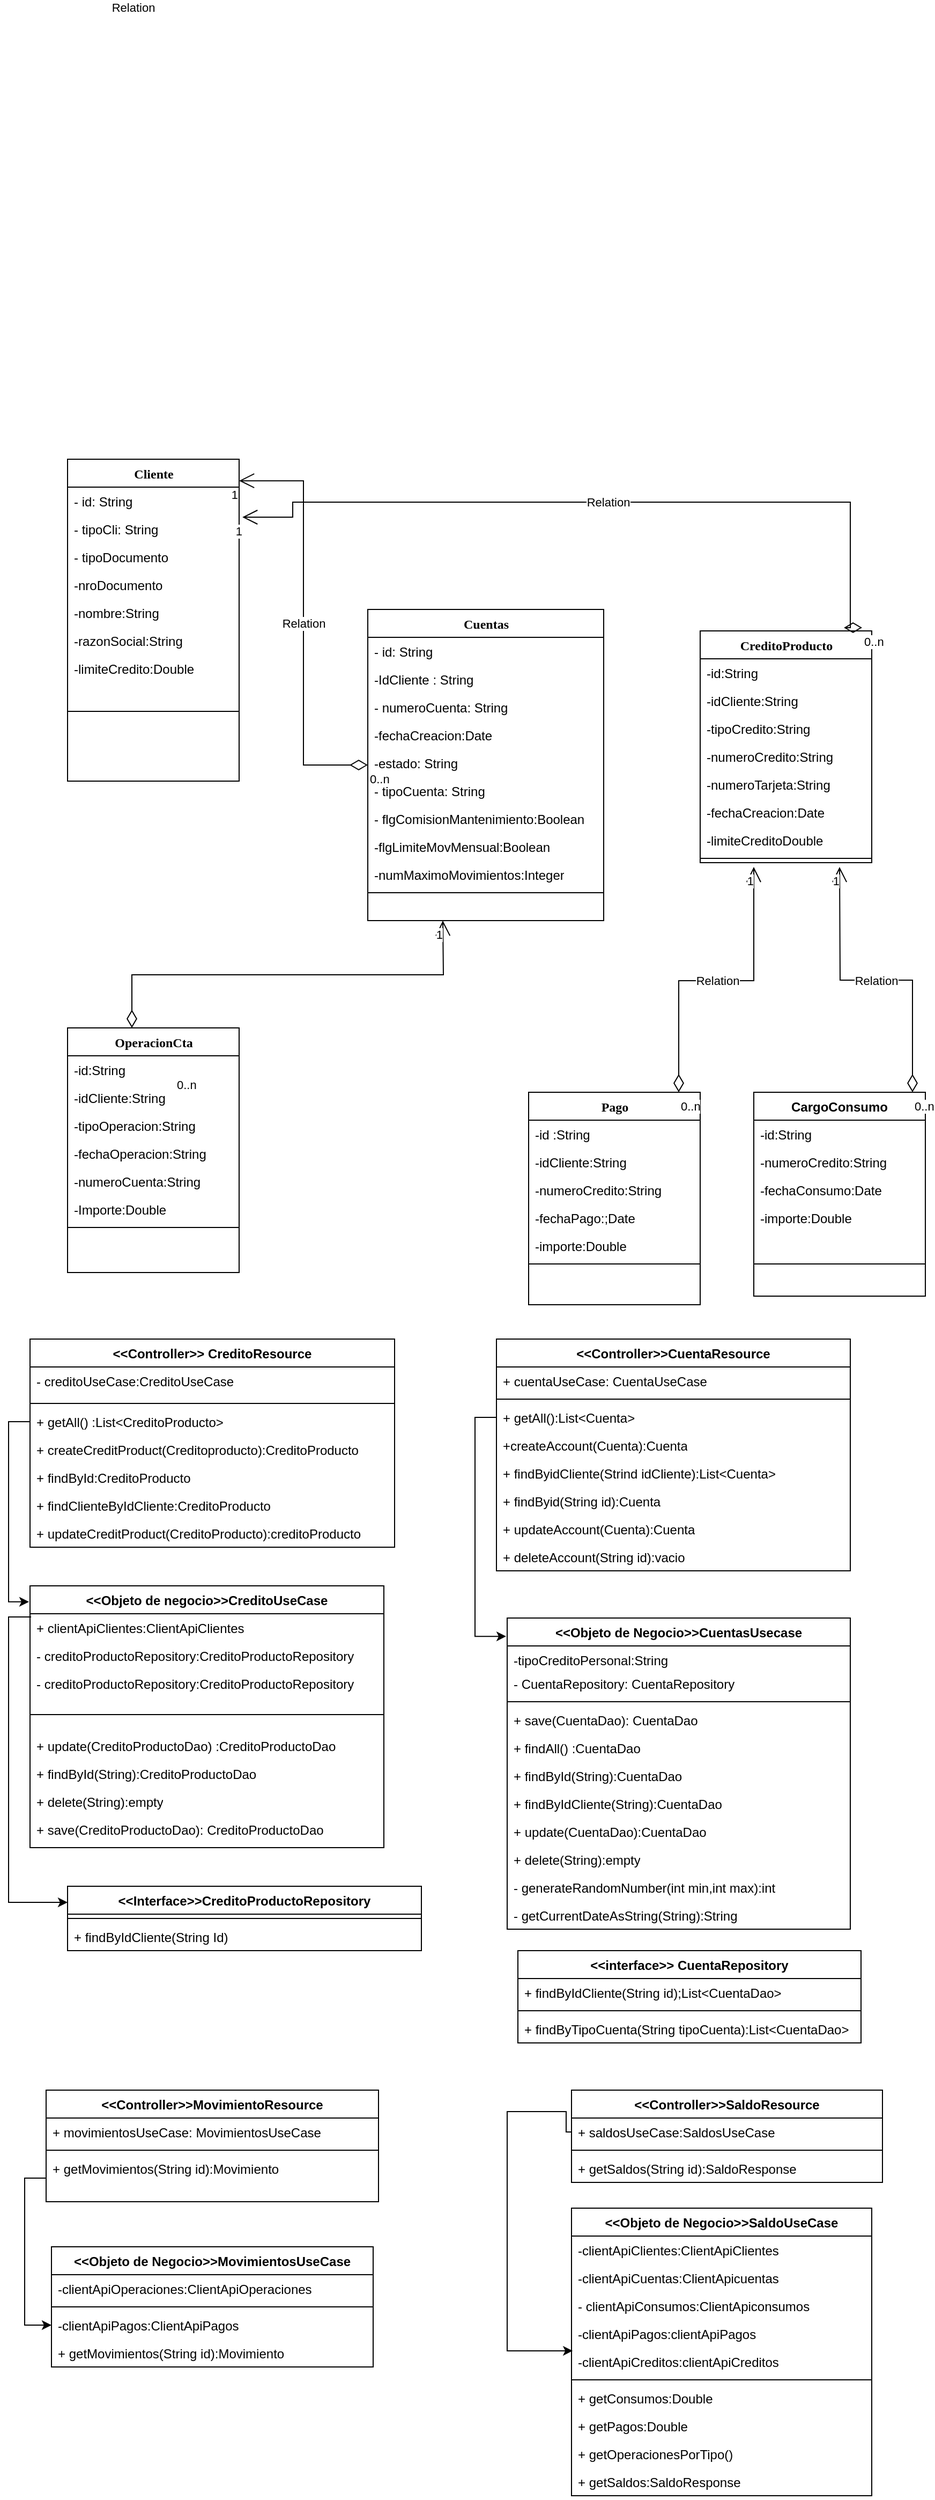 <mxfile version="21.5.2" type="device">
  <diagram name="Page-1" id="9f46799a-70d6-7492-0946-bef42562c5a5">
    <mxGraphModel dx="1674" dy="1520" grid="1" gridSize="10" guides="1" tooltips="1" connect="1" arrows="1" fold="1" page="1" pageScale="1" pageWidth="980" pageHeight="690" background="none" math="0" shadow="0">
      <root>
        <mxCell id="0" />
        <mxCell id="1" parent="0" />
        <mxCell id="78961159f06e98e8-17" value="Cliente" style="swimlane;html=1;fontStyle=1;align=center;verticalAlign=top;childLayout=stackLayout;horizontal=1;startSize=26;horizontalStack=0;resizeParent=1;resizeLast=0;collapsible=1;marginBottom=0;swimlaneFillColor=#ffffff;rounded=0;shadow=0;comic=0;labelBackgroundColor=none;strokeWidth=1;fillColor=none;fontFamily=Verdana;fontSize=12" parent="1" vertex="1">
          <mxGeometry x="90" y="60" width="160" height="300" as="geometry" />
        </mxCell>
        <mxCell id="78961159f06e98e8-26" value="- id: String" style="text;html=1;strokeColor=none;fillColor=none;align=left;verticalAlign=top;spacingLeft=4;spacingRight=4;whiteSpace=wrap;overflow=hidden;rotatable=0;points=[[0,0.5],[1,0.5]];portConstraint=eastwest;" parent="78961159f06e98e8-17" vertex="1">
          <mxGeometry y="26" width="160" height="26" as="geometry" />
        </mxCell>
        <mxCell id="78961159f06e98e8-21" value="- tipoCli: String" style="text;html=1;strokeColor=none;fillColor=none;align=left;verticalAlign=top;spacingLeft=4;spacingRight=4;whiteSpace=wrap;overflow=hidden;rotatable=0;points=[[0,0.5],[1,0.5]];portConstraint=eastwest;" parent="78961159f06e98e8-17" vertex="1">
          <mxGeometry y="52" width="160" height="26" as="geometry" />
        </mxCell>
        <mxCell id="78961159f06e98e8-23" value="- tipoDocumento" style="text;html=1;strokeColor=none;fillColor=none;align=left;verticalAlign=top;spacingLeft=4;spacingRight=4;whiteSpace=wrap;overflow=hidden;rotatable=0;points=[[0,0.5],[1,0.5]];portConstraint=eastwest;" parent="78961159f06e98e8-17" vertex="1">
          <mxGeometry y="78" width="160" height="26" as="geometry" />
        </mxCell>
        <mxCell id="78961159f06e98e8-25" value="-nroDocumento" style="text;html=1;strokeColor=none;fillColor=none;align=left;verticalAlign=top;spacingLeft=4;spacingRight=4;whiteSpace=wrap;overflow=hidden;rotatable=0;points=[[0,0.5],[1,0.5]];portConstraint=eastwest;" parent="78961159f06e98e8-17" vertex="1">
          <mxGeometry y="104" width="160" height="26" as="geometry" />
        </mxCell>
        <mxCell id="78961159f06e98e8-24" value="-nombre:String" style="text;html=1;strokeColor=none;fillColor=none;align=left;verticalAlign=top;spacingLeft=4;spacingRight=4;whiteSpace=wrap;overflow=hidden;rotatable=0;points=[[0,0.5],[1,0.5]];portConstraint=eastwest;" parent="78961159f06e98e8-17" vertex="1">
          <mxGeometry y="130" width="160" height="26" as="geometry" />
        </mxCell>
        <mxCell id="UgS2O-ndpdjhdlmSkV__-20" value="-razonSocial:String" style="text;strokeColor=none;fillColor=none;align=left;verticalAlign=top;spacingLeft=4;spacingRight=4;overflow=hidden;rotatable=0;points=[[0,0.5],[1,0.5]];portConstraint=eastwest;whiteSpace=wrap;html=1;" parent="78961159f06e98e8-17" vertex="1">
          <mxGeometry y="156" width="160" height="26" as="geometry" />
        </mxCell>
        <mxCell id="yhIvjg0bPDiKMJQ-Juoj-1" value="-limiteCredito:Double" style="text;strokeColor=none;fillColor=none;align=left;verticalAlign=top;spacingLeft=4;spacingRight=4;overflow=hidden;rotatable=0;points=[[0,0.5],[1,0.5]];portConstraint=eastwest;whiteSpace=wrap;html=1;" parent="78961159f06e98e8-17" vertex="1">
          <mxGeometry y="182" width="160" height="26" as="geometry" />
        </mxCell>
        <mxCell id="78961159f06e98e8-19" value="" style="line;html=1;strokeWidth=1;fillColor=none;align=left;verticalAlign=middle;spacingTop=-1;spacingLeft=3;spacingRight=3;rotatable=0;labelPosition=right;points=[];portConstraint=eastwest;" parent="78961159f06e98e8-17" vertex="1">
          <mxGeometry y="208" width="160" height="54" as="geometry" />
        </mxCell>
        <mxCell id="78961159f06e98e8-30" value="Cuentas" style="swimlane;html=1;fontStyle=1;align=center;verticalAlign=top;childLayout=stackLayout;horizontal=1;startSize=26;horizontalStack=0;resizeParent=1;resizeLast=0;collapsible=1;marginBottom=0;swimlaneFillColor=#ffffff;rounded=0;shadow=0;comic=0;labelBackgroundColor=none;strokeWidth=1;fillColor=none;fontFamily=Verdana;fontSize=12" parent="1" vertex="1">
          <mxGeometry x="370" y="200" width="220" height="290" as="geometry" />
        </mxCell>
        <mxCell id="78961159f06e98e8-31" value="- id: String" style="text;html=1;strokeColor=none;fillColor=none;align=left;verticalAlign=top;spacingLeft=4;spacingRight=4;whiteSpace=wrap;overflow=hidden;rotatable=0;points=[[0,0.5],[1,0.5]];portConstraint=eastwest;" parent="78961159f06e98e8-30" vertex="1">
          <mxGeometry y="26" width="220" height="26" as="geometry" />
        </mxCell>
        <mxCell id="78961159f06e98e8-32" value="-IdCliente : String" style="text;html=1;strokeColor=none;fillColor=none;align=left;verticalAlign=top;spacingLeft=4;spacingRight=4;whiteSpace=wrap;overflow=hidden;rotatable=0;points=[[0,0.5],[1,0.5]];portConstraint=eastwest;" parent="78961159f06e98e8-30" vertex="1">
          <mxGeometry y="52" width="220" height="26" as="geometry" />
        </mxCell>
        <mxCell id="78961159f06e98e8-33" value="- numeroCuenta: String" style="text;html=1;strokeColor=none;fillColor=none;align=left;verticalAlign=top;spacingLeft=4;spacingRight=4;whiteSpace=wrap;overflow=hidden;rotatable=0;points=[[0,0.5],[1,0.5]];portConstraint=eastwest;" parent="78961159f06e98e8-30" vertex="1">
          <mxGeometry y="78" width="220" height="26" as="geometry" />
        </mxCell>
        <mxCell id="78961159f06e98e8-34" value="-fechaCreacion:Date" style="text;html=1;strokeColor=none;fillColor=none;align=left;verticalAlign=top;spacingLeft=4;spacingRight=4;whiteSpace=wrap;overflow=hidden;rotatable=0;points=[[0,0.5],[1,0.5]];portConstraint=eastwest;" parent="78961159f06e98e8-30" vertex="1">
          <mxGeometry y="104" width="220" height="26" as="geometry" />
        </mxCell>
        <mxCell id="78961159f06e98e8-36" value="-estado: String" style="text;html=1;strokeColor=none;fillColor=none;align=left;verticalAlign=top;spacingLeft=4;spacingRight=4;whiteSpace=wrap;overflow=hidden;rotatable=0;points=[[0,0.5],[1,0.5]];portConstraint=eastwest;" parent="78961159f06e98e8-30" vertex="1">
          <mxGeometry y="130" width="220" height="26" as="geometry" />
        </mxCell>
        <mxCell id="78961159f06e98e8-37" value="- tipoCuenta: String" style="text;html=1;strokeColor=none;fillColor=none;align=left;verticalAlign=top;spacingLeft=4;spacingRight=4;whiteSpace=wrap;overflow=hidden;rotatable=0;points=[[0,0.5],[1,0.5]];portConstraint=eastwest;" parent="78961159f06e98e8-30" vertex="1">
          <mxGeometry y="156" width="220" height="26" as="geometry" />
        </mxCell>
        <mxCell id="yhIvjg0bPDiKMJQ-Juoj-2" value="- flgComisionMantenimiento:Boolean" style="text;strokeColor=none;fillColor=none;align=left;verticalAlign=top;spacingLeft=4;spacingRight=4;overflow=hidden;rotatable=0;points=[[0,0.5],[1,0.5]];portConstraint=eastwest;whiteSpace=wrap;html=1;" parent="78961159f06e98e8-30" vertex="1">
          <mxGeometry y="182" width="220" height="26" as="geometry" />
        </mxCell>
        <mxCell id="yhIvjg0bPDiKMJQ-Juoj-4" value="-flgLimiteMovMensual:Boolean" style="text;strokeColor=none;fillColor=none;align=left;verticalAlign=top;spacingLeft=4;spacingRight=4;overflow=hidden;rotatable=0;points=[[0,0.5],[1,0.5]];portConstraint=eastwest;whiteSpace=wrap;html=1;" parent="78961159f06e98e8-30" vertex="1">
          <mxGeometry y="208" width="220" height="26" as="geometry" />
        </mxCell>
        <mxCell id="yhIvjg0bPDiKMJQ-Juoj-5" value="-numMaximoMovimientos:Integer" style="text;strokeColor=none;fillColor=none;align=left;verticalAlign=top;spacingLeft=4;spacingRight=4;overflow=hidden;rotatable=0;points=[[0,0.5],[1,0.5]];portConstraint=eastwest;whiteSpace=wrap;html=1;" parent="78961159f06e98e8-30" vertex="1">
          <mxGeometry y="234" width="220" height="26" as="geometry" />
        </mxCell>
        <mxCell id="78961159f06e98e8-38" value="" style="line;html=1;strokeWidth=1;fillColor=none;align=left;verticalAlign=middle;spacingTop=-1;spacingLeft=3;spacingRight=3;rotatable=0;labelPosition=right;points=[];portConstraint=eastwest;" parent="78961159f06e98e8-30" vertex="1">
          <mxGeometry y="260" width="220" height="8" as="geometry" />
        </mxCell>
        <mxCell id="78961159f06e98e8-43" value="CreditoProducto" style="swimlane;html=1;fontStyle=1;align=center;verticalAlign=top;childLayout=stackLayout;horizontal=1;startSize=26;horizontalStack=0;resizeParent=1;resizeLast=0;collapsible=1;marginBottom=0;swimlaneFillColor=#ffffff;rounded=0;shadow=0;comic=0;labelBackgroundColor=none;strokeWidth=1;fillColor=none;fontFamily=Verdana;fontSize=12" parent="1" vertex="1">
          <mxGeometry x="680" y="220" width="160" height="216" as="geometry" />
        </mxCell>
        <mxCell id="yhIvjg0bPDiKMJQ-Juoj-19" value="-id:String" style="text;strokeColor=none;fillColor=none;align=left;verticalAlign=top;spacingLeft=4;spacingRight=4;overflow=hidden;rotatable=0;points=[[0,0.5],[1,0.5]];portConstraint=eastwest;whiteSpace=wrap;html=1;" parent="78961159f06e98e8-43" vertex="1">
          <mxGeometry y="26" width="160" height="26" as="geometry" />
        </mxCell>
        <mxCell id="78961159f06e98e8-44" value="-idCliente:String" style="text;html=1;strokeColor=none;fillColor=none;align=left;verticalAlign=top;spacingLeft=4;spacingRight=4;whiteSpace=wrap;overflow=hidden;rotatable=0;points=[[0,0.5],[1,0.5]];portConstraint=eastwest;" parent="78961159f06e98e8-43" vertex="1">
          <mxGeometry y="52" width="160" height="26" as="geometry" />
        </mxCell>
        <mxCell id="78961159f06e98e8-45" value="-tipoCredito:String" style="text;html=1;strokeColor=none;fillColor=none;align=left;verticalAlign=top;spacingLeft=4;spacingRight=4;whiteSpace=wrap;overflow=hidden;rotatable=0;points=[[0,0.5],[1,0.5]];portConstraint=eastwest;" parent="78961159f06e98e8-43" vertex="1">
          <mxGeometry y="78" width="160" height="26" as="geometry" />
        </mxCell>
        <mxCell id="78961159f06e98e8-49" value="-numeroCredito:String" style="text;html=1;strokeColor=none;fillColor=none;align=left;verticalAlign=top;spacingLeft=4;spacingRight=4;whiteSpace=wrap;overflow=hidden;rotatable=0;points=[[0,0.5],[1,0.5]];portConstraint=eastwest;" parent="78961159f06e98e8-43" vertex="1">
          <mxGeometry y="104" width="160" height="26" as="geometry" />
        </mxCell>
        <mxCell id="78961159f06e98e8-50" value="-numeroTarjeta:String" style="text;html=1;strokeColor=none;fillColor=none;align=left;verticalAlign=top;spacingLeft=4;spacingRight=4;whiteSpace=wrap;overflow=hidden;rotatable=0;points=[[0,0.5],[1,0.5]];portConstraint=eastwest;" parent="78961159f06e98e8-43" vertex="1">
          <mxGeometry y="130" width="160" height="26" as="geometry" />
        </mxCell>
        <mxCell id="yhIvjg0bPDiKMJQ-Juoj-6" value="-fechaCreacion:Date" style="text;strokeColor=none;fillColor=none;align=left;verticalAlign=top;spacingLeft=4;spacingRight=4;overflow=hidden;rotatable=0;points=[[0,0.5],[1,0.5]];portConstraint=eastwest;whiteSpace=wrap;html=1;" parent="78961159f06e98e8-43" vertex="1">
          <mxGeometry y="156" width="160" height="26" as="geometry" />
        </mxCell>
        <mxCell id="yhIvjg0bPDiKMJQ-Juoj-7" value="-limiteCreditoDouble" style="text;strokeColor=none;fillColor=none;align=left;verticalAlign=top;spacingLeft=4;spacingRight=4;overflow=hidden;rotatable=0;points=[[0,0.5],[1,0.5]];portConstraint=eastwest;whiteSpace=wrap;html=1;" parent="78961159f06e98e8-43" vertex="1">
          <mxGeometry y="182" width="160" height="26" as="geometry" />
        </mxCell>
        <mxCell id="78961159f06e98e8-51" value="" style="line;html=1;strokeWidth=1;fillColor=none;align=left;verticalAlign=middle;spacingTop=-1;spacingLeft=3;spacingRight=3;rotatable=0;labelPosition=right;points=[];portConstraint=eastwest;" parent="78961159f06e98e8-43" vertex="1">
          <mxGeometry y="208" width="160" height="8" as="geometry" />
        </mxCell>
        <mxCell id="78961159f06e98e8-56" value="OperacionCta" style="swimlane;html=1;fontStyle=1;align=center;verticalAlign=top;childLayout=stackLayout;horizontal=1;startSize=26;horizontalStack=0;resizeParent=1;resizeLast=0;collapsible=1;marginBottom=0;swimlaneFillColor=#ffffff;rounded=0;shadow=0;comic=0;labelBackgroundColor=none;strokeWidth=1;fillColor=none;fontFamily=Verdana;fontSize=12" parent="1" vertex="1">
          <mxGeometry x="90" y="590" width="160" height="228" as="geometry" />
        </mxCell>
        <mxCell id="78961159f06e98e8-58" value="-id:String" style="text;html=1;strokeColor=none;fillColor=none;align=left;verticalAlign=top;spacingLeft=4;spacingRight=4;whiteSpace=wrap;overflow=hidden;rotatable=0;points=[[0,0.5],[1,0.5]];portConstraint=eastwest;" parent="78961159f06e98e8-56" vertex="1">
          <mxGeometry y="26" width="160" height="26" as="geometry" />
        </mxCell>
        <mxCell id="78961159f06e98e8-57" value="-idCliente:String" style="text;html=1;strokeColor=none;fillColor=none;align=left;verticalAlign=top;spacingLeft=4;spacingRight=4;whiteSpace=wrap;overflow=hidden;rotatable=0;points=[[0,0.5],[1,0.5]];portConstraint=eastwest;" parent="78961159f06e98e8-56" vertex="1">
          <mxGeometry y="52" width="160" height="26" as="geometry" />
        </mxCell>
        <mxCell id="78961159f06e98e8-59" value="-tipoOperacion:String" style="text;html=1;strokeColor=none;fillColor=none;align=left;verticalAlign=top;spacingLeft=4;spacingRight=4;whiteSpace=wrap;overflow=hidden;rotatable=0;points=[[0,0.5],[1,0.5]];portConstraint=eastwest;" parent="78961159f06e98e8-56" vertex="1">
          <mxGeometry y="78" width="160" height="26" as="geometry" />
        </mxCell>
        <mxCell id="78961159f06e98e8-61" value="-fechaOperacion:String" style="text;html=1;strokeColor=none;fillColor=none;align=left;verticalAlign=top;spacingLeft=4;spacingRight=4;whiteSpace=wrap;overflow=hidden;rotatable=0;points=[[0,0.5],[1,0.5]];portConstraint=eastwest;" parent="78961159f06e98e8-56" vertex="1">
          <mxGeometry y="104" width="160" height="26" as="geometry" />
        </mxCell>
        <mxCell id="yhIvjg0bPDiKMJQ-Juoj-8" value="-numeroCuenta:String" style="text;strokeColor=none;fillColor=none;align=left;verticalAlign=top;spacingLeft=4;spacingRight=4;overflow=hidden;rotatable=0;points=[[0,0.5],[1,0.5]];portConstraint=eastwest;whiteSpace=wrap;html=1;" parent="78961159f06e98e8-56" vertex="1">
          <mxGeometry y="130" width="160" height="26" as="geometry" />
        </mxCell>
        <mxCell id="yhIvjg0bPDiKMJQ-Juoj-9" value="-Importe:Double" style="text;strokeColor=none;fillColor=none;align=left;verticalAlign=top;spacingLeft=4;spacingRight=4;overflow=hidden;rotatable=0;points=[[0,0.5],[1,0.5]];portConstraint=eastwest;whiteSpace=wrap;html=1;" parent="78961159f06e98e8-56" vertex="1">
          <mxGeometry y="156" width="160" height="26" as="geometry" />
        </mxCell>
        <mxCell id="78961159f06e98e8-64" value="" style="line;html=1;strokeWidth=1;fillColor=none;align=left;verticalAlign=middle;spacingTop=-1;spacingLeft=3;spacingRight=3;rotatable=0;labelPosition=right;points=[];portConstraint=eastwest;" parent="78961159f06e98e8-56" vertex="1">
          <mxGeometry y="182" width="160" height="8" as="geometry" />
        </mxCell>
        <mxCell id="78961159f06e98e8-69" value="Pago" style="swimlane;html=1;fontStyle=1;align=center;verticalAlign=top;childLayout=stackLayout;horizontal=1;startSize=26;horizontalStack=0;resizeParent=1;resizeLast=0;collapsible=1;marginBottom=0;swimlaneFillColor=#ffffff;rounded=0;shadow=0;comic=0;labelBackgroundColor=none;strokeWidth=1;fillColor=none;fontFamily=Verdana;fontSize=12" parent="1" vertex="1">
          <mxGeometry x="520" y="650" width="160" height="198" as="geometry" />
        </mxCell>
        <mxCell id="78961159f06e98e8-70" value="-id :String" style="text;html=1;strokeColor=none;fillColor=none;align=left;verticalAlign=top;spacingLeft=4;spacingRight=4;whiteSpace=wrap;overflow=hidden;rotatable=0;points=[[0,0.5],[1,0.5]];portConstraint=eastwest;" parent="78961159f06e98e8-69" vertex="1">
          <mxGeometry y="26" width="160" height="26" as="geometry" />
        </mxCell>
        <mxCell id="78961159f06e98e8-71" value="-idCliente:String" style="text;html=1;strokeColor=none;fillColor=none;align=left;verticalAlign=top;spacingLeft=4;spacingRight=4;whiteSpace=wrap;overflow=hidden;rotatable=0;points=[[0,0.5],[1,0.5]];portConstraint=eastwest;" parent="78961159f06e98e8-69" vertex="1">
          <mxGeometry y="52" width="160" height="26" as="geometry" />
        </mxCell>
        <mxCell id="78961159f06e98e8-72" value="-numeroCredito:String" style="text;html=1;strokeColor=none;fillColor=none;align=left;verticalAlign=top;spacingLeft=4;spacingRight=4;whiteSpace=wrap;overflow=hidden;rotatable=0;points=[[0,0.5],[1,0.5]];portConstraint=eastwest;" parent="78961159f06e98e8-69" vertex="1">
          <mxGeometry y="78" width="160" height="26" as="geometry" />
        </mxCell>
        <mxCell id="78961159f06e98e8-74" value="-fechaPago:;Date" style="text;html=1;strokeColor=none;fillColor=none;align=left;verticalAlign=top;spacingLeft=4;spacingRight=4;whiteSpace=wrap;overflow=hidden;rotatable=0;points=[[0,0.5],[1,0.5]];portConstraint=eastwest;" parent="78961159f06e98e8-69" vertex="1">
          <mxGeometry y="104" width="160" height="26" as="geometry" />
        </mxCell>
        <mxCell id="yhIvjg0bPDiKMJQ-Juoj-11" value="-importe:Double" style="text;strokeColor=none;fillColor=none;align=left;verticalAlign=top;spacingLeft=4;spacingRight=4;overflow=hidden;rotatable=0;points=[[0,0.5],[1,0.5]];portConstraint=eastwest;whiteSpace=wrap;html=1;" parent="78961159f06e98e8-69" vertex="1">
          <mxGeometry y="130" width="160" height="26" as="geometry" />
        </mxCell>
        <mxCell id="78961159f06e98e8-77" value="" style="line;html=1;strokeWidth=1;fillColor=none;align=left;verticalAlign=middle;spacingTop=-1;spacingLeft=3;spacingRight=3;rotatable=0;labelPosition=right;points=[];portConstraint=eastwest;" parent="78961159f06e98e8-69" vertex="1">
          <mxGeometry y="156" width="160" height="8" as="geometry" />
        </mxCell>
        <mxCell id="yhIvjg0bPDiKMJQ-Juoj-12" value="CargoConsumo" style="swimlane;fontStyle=1;align=center;verticalAlign=top;childLayout=stackLayout;horizontal=1;startSize=26;horizontalStack=0;resizeParent=1;resizeParentMax=0;resizeLast=0;collapsible=1;marginBottom=0;whiteSpace=wrap;html=1;" parent="1" vertex="1">
          <mxGeometry x="730" y="650" width="160" height="190" as="geometry" />
        </mxCell>
        <mxCell id="yhIvjg0bPDiKMJQ-Juoj-13" value="-id:String" style="text;strokeColor=none;fillColor=none;align=left;verticalAlign=top;spacingLeft=4;spacingRight=4;overflow=hidden;rotatable=0;points=[[0,0.5],[1,0.5]];portConstraint=eastwest;whiteSpace=wrap;html=1;" parent="yhIvjg0bPDiKMJQ-Juoj-12" vertex="1">
          <mxGeometry y="26" width="160" height="26" as="geometry" />
        </mxCell>
        <mxCell id="yhIvjg0bPDiKMJQ-Juoj-17" value="-numeroCredito:String" style="text;strokeColor=none;fillColor=none;align=left;verticalAlign=top;spacingLeft=4;spacingRight=4;overflow=hidden;rotatable=0;points=[[0,0.5],[1,0.5]];portConstraint=eastwest;whiteSpace=wrap;html=1;" parent="yhIvjg0bPDiKMJQ-Juoj-12" vertex="1">
          <mxGeometry y="52" width="160" height="26" as="geometry" />
        </mxCell>
        <mxCell id="yhIvjg0bPDiKMJQ-Juoj-18" value="-fechaConsumo:Date" style="text;strokeColor=none;fillColor=none;align=left;verticalAlign=top;spacingLeft=4;spacingRight=4;overflow=hidden;rotatable=0;points=[[0,0.5],[1,0.5]];portConstraint=eastwest;whiteSpace=wrap;html=1;" parent="yhIvjg0bPDiKMJQ-Juoj-12" vertex="1">
          <mxGeometry y="78" width="160" height="26" as="geometry" />
        </mxCell>
        <mxCell id="yhIvjg0bPDiKMJQ-Juoj-16" value="-importe:Double" style="text;strokeColor=none;fillColor=none;align=left;verticalAlign=top;spacingLeft=4;spacingRight=4;overflow=hidden;rotatable=0;points=[[0,0.5],[1,0.5]];portConstraint=eastwest;whiteSpace=wrap;html=1;" parent="yhIvjg0bPDiKMJQ-Juoj-12" vertex="1">
          <mxGeometry y="104" width="160" height="26" as="geometry" />
        </mxCell>
        <mxCell id="yhIvjg0bPDiKMJQ-Juoj-14" value="" style="line;strokeWidth=1;fillColor=none;align=left;verticalAlign=middle;spacingTop=-1;spacingLeft=3;spacingRight=3;rotatable=0;labelPosition=right;points=[];portConstraint=eastwest;strokeColor=inherit;" parent="yhIvjg0bPDiKMJQ-Juoj-12" vertex="1">
          <mxGeometry y="130" width="160" height="60" as="geometry" />
        </mxCell>
        <mxCell id="yhIvjg0bPDiKMJQ-Juoj-26" value="Relation" style="endArrow=open;html=1;endSize=12;startArrow=diamondThin;startSize=14;startFill=0;edgeStyle=orthogonalEdgeStyle;rounded=0;entryX=1;entryY=0.067;entryDx=0;entryDy=0;entryPerimeter=0;" parent="1" source="78961159f06e98e8-30" target="78961159f06e98e8-17" edge="1">
          <mxGeometry relative="1" as="geometry">
            <mxPoint x="1260" y="580" as="sourcePoint" />
            <mxPoint x="1420" y="580" as="targetPoint" />
          </mxGeometry>
        </mxCell>
        <mxCell id="yhIvjg0bPDiKMJQ-Juoj-27" value="0..n" style="edgeLabel;resizable=0;html=1;align=left;verticalAlign=top;" parent="yhIvjg0bPDiKMJQ-Juoj-26" connectable="0" vertex="1">
          <mxGeometry x="-1" relative="1" as="geometry" />
        </mxCell>
        <mxCell id="yhIvjg0bPDiKMJQ-Juoj-28" value="1" style="edgeLabel;resizable=0;html=1;align=right;verticalAlign=top;" parent="yhIvjg0bPDiKMJQ-Juoj-26" connectable="0" vertex="1">
          <mxGeometry x="1" relative="1" as="geometry" />
        </mxCell>
        <mxCell id="yhIvjg0bPDiKMJQ-Juoj-29" value="Relation" style="endArrow=open;html=1;endSize=12;startArrow=diamondThin;startSize=14;startFill=0;edgeStyle=orthogonalEdgeStyle;rounded=0;entryX=1.019;entryY=0.077;entryDx=0;entryDy=0;entryPerimeter=0;exitX=0.944;exitY=-0.014;exitDx=0;exitDy=0;exitPerimeter=0;" parent="1" source="78961159f06e98e8-43" target="78961159f06e98e8-21" edge="1">
          <mxGeometry relative="1" as="geometry">
            <mxPoint x="1230" y="570" as="sourcePoint" />
            <mxPoint x="1420" y="580" as="targetPoint" />
            <Array as="points">
              <mxPoint x="820" y="217" />
              <mxPoint x="820" y="100" />
              <mxPoint x="300" y="100" />
              <mxPoint x="300" y="114" />
            </Array>
          </mxGeometry>
        </mxCell>
        <mxCell id="yhIvjg0bPDiKMJQ-Juoj-30" value="0..n" style="edgeLabel;resizable=0;html=1;align=left;verticalAlign=top;" parent="yhIvjg0bPDiKMJQ-Juoj-29" connectable="0" vertex="1">
          <mxGeometry x="-1" relative="1" as="geometry" />
        </mxCell>
        <mxCell id="yhIvjg0bPDiKMJQ-Juoj-31" value="1" style="edgeLabel;resizable=0;html=1;align=right;verticalAlign=top;" parent="yhIvjg0bPDiKMJQ-Juoj-29" connectable="0" vertex="1">
          <mxGeometry x="1" relative="1" as="geometry" />
        </mxCell>
        <mxCell id="yhIvjg0bPDiKMJQ-Juoj-32" value="Relation" style="endArrow=open;html=1;endSize=12;startArrow=diamondThin;startSize=14;startFill=0;edgeStyle=orthogonalEdgeStyle;rounded=0;exitX=0.375;exitY=0;exitDx=0;exitDy=0;exitPerimeter=0;" parent="1" source="78961159f06e98e8-56" edge="1">
          <mxGeometry x="-1" y="-1001" relative="1" as="geometry">
            <mxPoint x="130" y="530" as="sourcePoint" />
            <mxPoint x="440" y="490" as="targetPoint" />
            <mxPoint x="-1000" y="-951" as="offset" />
          </mxGeometry>
        </mxCell>
        <mxCell id="yhIvjg0bPDiKMJQ-Juoj-33" value="0..n" style="edgeLabel;resizable=0;html=1;align=left;verticalAlign=top;" parent="yhIvjg0bPDiKMJQ-Juoj-32" connectable="0" vertex="1">
          <mxGeometry x="-1" relative="1" as="geometry">
            <mxPoint x="40" y="40" as="offset" />
          </mxGeometry>
        </mxCell>
        <mxCell id="yhIvjg0bPDiKMJQ-Juoj-34" value="1" style="edgeLabel;resizable=0;html=1;align=right;verticalAlign=top;" parent="yhIvjg0bPDiKMJQ-Juoj-32" connectable="0" vertex="1">
          <mxGeometry x="1" relative="1" as="geometry" />
        </mxCell>
        <mxCell id="yhIvjg0bPDiKMJQ-Juoj-35" value="Relation" style="endArrow=open;html=1;endSize=12;startArrow=diamondThin;startSize=14;startFill=0;edgeStyle=orthogonalEdgeStyle;rounded=0;exitX=0.331;exitY=0;exitDx=0;exitDy=0;exitPerimeter=0;" parent="1" edge="1">
          <mxGeometry relative="1" as="geometry">
            <mxPoint x="660" y="650" as="sourcePoint" />
            <mxPoint x="730" y="440" as="targetPoint" />
            <Array as="points">
              <mxPoint x="660" y="546" />
              <mxPoint x="730" y="546" />
              <mxPoint x="730" y="440" />
            </Array>
          </mxGeometry>
        </mxCell>
        <mxCell id="yhIvjg0bPDiKMJQ-Juoj-36" value="0..n" style="edgeLabel;resizable=0;html=1;align=left;verticalAlign=top;" parent="yhIvjg0bPDiKMJQ-Juoj-35" connectable="0" vertex="1">
          <mxGeometry x="-1" relative="1" as="geometry" />
        </mxCell>
        <mxCell id="yhIvjg0bPDiKMJQ-Juoj-37" value="1" style="edgeLabel;resizable=0;html=1;align=right;verticalAlign=top;" parent="yhIvjg0bPDiKMJQ-Juoj-35" connectable="0" vertex="1">
          <mxGeometry x="1" relative="1" as="geometry" />
        </mxCell>
        <mxCell id="yhIvjg0bPDiKMJQ-Juoj-38" value="Relation" style="endArrow=open;html=1;endSize=12;startArrow=diamondThin;startSize=14;startFill=0;edgeStyle=orthogonalEdgeStyle;rounded=0;exitX=0.925;exitY=0;exitDx=0;exitDy=0;exitPerimeter=0;" parent="1" source="yhIvjg0bPDiKMJQ-Juoj-12" edge="1">
          <mxGeometry relative="1" as="geometry">
            <mxPoint x="1260" y="480" as="sourcePoint" />
            <mxPoint x="810" y="440" as="targetPoint" />
          </mxGeometry>
        </mxCell>
        <mxCell id="yhIvjg0bPDiKMJQ-Juoj-39" value="0..n" style="edgeLabel;resizable=0;html=1;align=left;verticalAlign=top;" parent="yhIvjg0bPDiKMJQ-Juoj-38" connectable="0" vertex="1">
          <mxGeometry x="-1" relative="1" as="geometry" />
        </mxCell>
        <mxCell id="yhIvjg0bPDiKMJQ-Juoj-40" value="1" style="edgeLabel;resizable=0;html=1;align=right;verticalAlign=top;" parent="yhIvjg0bPDiKMJQ-Juoj-38" connectable="0" vertex="1">
          <mxGeometry x="1" relative="1" as="geometry" />
        </mxCell>
        <mxCell id="Wq9vMa-Kj-GjQM4b4ZZB-8" value="&amp;lt;&amp;lt;Objeto de Negocio&amp;gt;&amp;gt;CuentasUsecase" style="swimlane;fontStyle=1;align=center;verticalAlign=top;childLayout=stackLayout;horizontal=1;startSize=26;horizontalStack=0;resizeParent=1;resizeParentMax=0;resizeLast=0;collapsible=1;marginBottom=0;whiteSpace=wrap;html=1;" vertex="1" parent="1">
          <mxGeometry x="500" y="1140" width="320" height="290" as="geometry" />
        </mxCell>
        <mxCell id="Wq9vMa-Kj-GjQM4b4ZZB-9" value="-tipoCreditoPersonal:String" style="text;strokeColor=none;fillColor=none;align=left;verticalAlign=top;spacingLeft=4;spacingRight=4;overflow=hidden;rotatable=0;points=[[0,0.5],[1,0.5]];portConstraint=eastwest;whiteSpace=wrap;html=1;" vertex="1" parent="Wq9vMa-Kj-GjQM4b4ZZB-8">
          <mxGeometry y="26" width="320" height="22" as="geometry" />
        </mxCell>
        <mxCell id="Wq9vMa-Kj-GjQM4b4ZZB-77" value="-&amp;nbsp;CuentaRepository: CuentaRepository" style="text;strokeColor=none;fillColor=none;align=left;verticalAlign=top;spacingLeft=4;spacingRight=4;overflow=hidden;rotatable=0;points=[[0,0.5],[1,0.5]];portConstraint=eastwest;whiteSpace=wrap;html=1;" vertex="1" parent="Wq9vMa-Kj-GjQM4b4ZZB-8">
          <mxGeometry y="48" width="320" height="26" as="geometry" />
        </mxCell>
        <mxCell id="Wq9vMa-Kj-GjQM4b4ZZB-10" value="" style="line;strokeWidth=1;fillColor=none;align=left;verticalAlign=middle;spacingTop=-1;spacingLeft=3;spacingRight=3;rotatable=0;labelPosition=right;points=[];portConstraint=eastwest;strokeColor=inherit;" vertex="1" parent="Wq9vMa-Kj-GjQM4b4ZZB-8">
          <mxGeometry y="74" width="320" height="8" as="geometry" />
        </mxCell>
        <mxCell id="Wq9vMa-Kj-GjQM4b4ZZB-11" value="+ save(CuentaDao): CuentaDao" style="text;strokeColor=none;fillColor=none;align=left;verticalAlign=top;spacingLeft=4;spacingRight=4;overflow=hidden;rotatable=0;points=[[0,0.5],[1,0.5]];portConstraint=eastwest;whiteSpace=wrap;html=1;" vertex="1" parent="Wq9vMa-Kj-GjQM4b4ZZB-8">
          <mxGeometry y="82" width="320" height="26" as="geometry" />
        </mxCell>
        <mxCell id="Wq9vMa-Kj-GjQM4b4ZZB-12" value="+ findAll() :CuentaDao" style="text;strokeColor=none;fillColor=none;align=left;verticalAlign=top;spacingLeft=4;spacingRight=4;overflow=hidden;rotatable=0;points=[[0,0.5],[1,0.5]];portConstraint=eastwest;whiteSpace=wrap;html=1;" vertex="1" parent="Wq9vMa-Kj-GjQM4b4ZZB-8">
          <mxGeometry y="108" width="320" height="26" as="geometry" />
        </mxCell>
        <mxCell id="Wq9vMa-Kj-GjQM4b4ZZB-13" value="+&amp;nbsp;findById(String):CuentaDao" style="text;strokeColor=none;fillColor=none;align=left;verticalAlign=top;spacingLeft=4;spacingRight=4;overflow=hidden;rotatable=0;points=[[0,0.5],[1,0.5]];portConstraint=eastwest;whiteSpace=wrap;html=1;" vertex="1" parent="Wq9vMa-Kj-GjQM4b4ZZB-8">
          <mxGeometry y="134" width="320" height="26" as="geometry" />
        </mxCell>
        <mxCell id="Wq9vMa-Kj-GjQM4b4ZZB-14" value="+&amp;nbsp;findByIdCliente(String):CuentaDao" style="text;strokeColor=none;fillColor=none;align=left;verticalAlign=top;spacingLeft=4;spacingRight=4;overflow=hidden;rotatable=0;points=[[0,0.5],[1,0.5]];portConstraint=eastwest;whiteSpace=wrap;html=1;" vertex="1" parent="Wq9vMa-Kj-GjQM4b4ZZB-8">
          <mxGeometry y="160" width="320" height="26" as="geometry" />
        </mxCell>
        <mxCell id="Wq9vMa-Kj-GjQM4b4ZZB-15" value="+ update(CuentaDao):CuentaDao" style="text;strokeColor=none;fillColor=none;align=left;verticalAlign=top;spacingLeft=4;spacingRight=4;overflow=hidden;rotatable=0;points=[[0,0.5],[1,0.5]];portConstraint=eastwest;whiteSpace=wrap;html=1;" vertex="1" parent="Wq9vMa-Kj-GjQM4b4ZZB-8">
          <mxGeometry y="186" width="320" height="26" as="geometry" />
        </mxCell>
        <mxCell id="Wq9vMa-Kj-GjQM4b4ZZB-16" value="+ delete(String):empty" style="text;strokeColor=none;fillColor=none;align=left;verticalAlign=top;spacingLeft=4;spacingRight=4;overflow=hidden;rotatable=0;points=[[0,0.5],[1,0.5]];portConstraint=eastwest;whiteSpace=wrap;html=1;" vertex="1" parent="Wq9vMa-Kj-GjQM4b4ZZB-8">
          <mxGeometry y="212" width="320" height="26" as="geometry" />
        </mxCell>
        <mxCell id="Wq9vMa-Kj-GjQM4b4ZZB-78" value="-&amp;nbsp;generateRandomNumber(int min,int max):int" style="text;strokeColor=none;fillColor=none;align=left;verticalAlign=top;spacingLeft=4;spacingRight=4;overflow=hidden;rotatable=0;points=[[0,0.5],[1,0.5]];portConstraint=eastwest;whiteSpace=wrap;html=1;" vertex="1" parent="Wq9vMa-Kj-GjQM4b4ZZB-8">
          <mxGeometry y="238" width="320" height="26" as="geometry" />
        </mxCell>
        <mxCell id="Wq9vMa-Kj-GjQM4b4ZZB-79" value="-&amp;nbsp;getCurrentDateAsString(String):String" style="text;strokeColor=none;fillColor=none;align=left;verticalAlign=top;spacingLeft=4;spacingRight=4;overflow=hidden;rotatable=0;points=[[0,0.5],[1,0.5]];portConstraint=eastwest;whiteSpace=wrap;html=1;" vertex="1" parent="Wq9vMa-Kj-GjQM4b4ZZB-8">
          <mxGeometry y="264" width="320" height="26" as="geometry" />
        </mxCell>
        <mxCell id="Wq9vMa-Kj-GjQM4b4ZZB-17" value="&amp;lt;&amp;lt;Objeto de Negocio&amp;gt;&amp;gt;MovimientosUseCase" style="swimlane;fontStyle=1;align=center;verticalAlign=top;childLayout=stackLayout;horizontal=1;startSize=26;horizontalStack=0;resizeParent=1;resizeParentMax=0;resizeLast=0;collapsible=1;marginBottom=0;whiteSpace=wrap;html=1;" vertex="1" parent="1">
          <mxGeometry x="75" y="1726" width="300" height="112" as="geometry" />
        </mxCell>
        <mxCell id="Wq9vMa-Kj-GjQM4b4ZZB-22" value="-clientApiOperaciones:ClientApiOperaciones" style="text;strokeColor=none;fillColor=none;align=left;verticalAlign=top;spacingLeft=4;spacingRight=4;overflow=hidden;rotatable=0;points=[[0,0.5],[1,0.5]];portConstraint=eastwest;whiteSpace=wrap;html=1;" vertex="1" parent="Wq9vMa-Kj-GjQM4b4ZZB-17">
          <mxGeometry y="26" width="300" height="26" as="geometry" />
        </mxCell>
        <mxCell id="Wq9vMa-Kj-GjQM4b4ZZB-19" value="" style="line;strokeWidth=1;fillColor=none;align=left;verticalAlign=middle;spacingTop=-1;spacingLeft=3;spacingRight=3;rotatable=0;labelPosition=right;points=[];portConstraint=eastwest;strokeColor=inherit;" vertex="1" parent="Wq9vMa-Kj-GjQM4b4ZZB-17">
          <mxGeometry y="52" width="300" height="8" as="geometry" />
        </mxCell>
        <mxCell id="Wq9vMa-Kj-GjQM4b4ZZB-21" value="-clientApiPagos:ClientApiPagos" style="text;strokeColor=none;fillColor=none;align=left;verticalAlign=top;spacingLeft=4;spacingRight=4;overflow=hidden;rotatable=0;points=[[0,0.5],[1,0.5]];portConstraint=eastwest;whiteSpace=wrap;html=1;" vertex="1" parent="Wq9vMa-Kj-GjQM4b4ZZB-17">
          <mxGeometry y="60" width="300" height="26" as="geometry" />
        </mxCell>
        <mxCell id="Wq9vMa-Kj-GjQM4b4ZZB-20" value="+ getMovimientos(String id):Movimiento" style="text;strokeColor=none;fillColor=none;align=left;verticalAlign=top;spacingLeft=4;spacingRight=4;overflow=hidden;rotatable=0;points=[[0,0.5],[1,0.5]];portConstraint=eastwest;whiteSpace=wrap;html=1;" vertex="1" parent="Wq9vMa-Kj-GjQM4b4ZZB-17">
          <mxGeometry y="86" width="300" height="26" as="geometry" />
        </mxCell>
        <mxCell id="Wq9vMa-Kj-GjQM4b4ZZB-23" value="&amp;lt;&amp;lt;Objeto de Negocio&amp;gt;&amp;gt;SaldoUseCase" style="swimlane;fontStyle=1;align=center;verticalAlign=top;childLayout=stackLayout;horizontal=1;startSize=26;horizontalStack=0;resizeParent=1;resizeParentMax=0;resizeLast=0;collapsible=1;marginBottom=0;whiteSpace=wrap;html=1;" vertex="1" parent="1">
          <mxGeometry x="560" y="1690" width="280" height="268" as="geometry" />
        </mxCell>
        <mxCell id="Wq9vMa-Kj-GjQM4b4ZZB-24" value="-clientApiClientes:ClientApiClientes" style="text;strokeColor=none;fillColor=none;align=left;verticalAlign=top;spacingLeft=4;spacingRight=4;overflow=hidden;rotatable=0;points=[[0,0.5],[1,0.5]];portConstraint=eastwest;whiteSpace=wrap;html=1;" vertex="1" parent="Wq9vMa-Kj-GjQM4b4ZZB-23">
          <mxGeometry y="26" width="280" height="26" as="geometry" />
        </mxCell>
        <mxCell id="Wq9vMa-Kj-GjQM4b4ZZB-31" value="-clientApiCuentas:ClientApicuentas" style="text;strokeColor=none;fillColor=none;align=left;verticalAlign=top;spacingLeft=4;spacingRight=4;overflow=hidden;rotatable=0;points=[[0,0.5],[1,0.5]];portConstraint=eastwest;whiteSpace=wrap;html=1;" vertex="1" parent="Wq9vMa-Kj-GjQM4b4ZZB-23">
          <mxGeometry y="52" width="280" height="26" as="geometry" />
        </mxCell>
        <mxCell id="Wq9vMa-Kj-GjQM4b4ZZB-32" value="- clientApiConsumos:ClientApiconsumos" style="text;strokeColor=none;fillColor=none;align=left;verticalAlign=top;spacingLeft=4;spacingRight=4;overflow=hidden;rotatable=0;points=[[0,0.5],[1,0.5]];portConstraint=eastwest;whiteSpace=wrap;html=1;" vertex="1" parent="Wq9vMa-Kj-GjQM4b4ZZB-23">
          <mxGeometry y="78" width="280" height="26" as="geometry" />
        </mxCell>
        <mxCell id="Wq9vMa-Kj-GjQM4b4ZZB-33" value="-clientApiPagos:clientApiPagos" style="text;strokeColor=none;fillColor=none;align=left;verticalAlign=top;spacingLeft=4;spacingRight=4;overflow=hidden;rotatable=0;points=[[0,0.5],[1,0.5]];portConstraint=eastwest;whiteSpace=wrap;html=1;" vertex="1" parent="Wq9vMa-Kj-GjQM4b4ZZB-23">
          <mxGeometry y="104" width="280" height="26" as="geometry" />
        </mxCell>
        <mxCell id="Wq9vMa-Kj-GjQM4b4ZZB-30" value="-clientApiCreditos:clientApiCreditos" style="text;strokeColor=none;fillColor=none;align=left;verticalAlign=top;spacingLeft=4;spacingRight=4;overflow=hidden;rotatable=0;points=[[0,0.5],[1,0.5]];portConstraint=eastwest;whiteSpace=wrap;html=1;" vertex="1" parent="Wq9vMa-Kj-GjQM4b4ZZB-23">
          <mxGeometry y="130" width="280" height="26" as="geometry" />
        </mxCell>
        <mxCell id="Wq9vMa-Kj-GjQM4b4ZZB-25" value="" style="line;strokeWidth=1;fillColor=none;align=left;verticalAlign=middle;spacingTop=-1;spacingLeft=3;spacingRight=3;rotatable=0;labelPosition=right;points=[];portConstraint=eastwest;strokeColor=inherit;" vertex="1" parent="Wq9vMa-Kj-GjQM4b4ZZB-23">
          <mxGeometry y="156" width="280" height="8" as="geometry" />
        </mxCell>
        <mxCell id="Wq9vMa-Kj-GjQM4b4ZZB-27" value="+ getConsumos:Double" style="text;strokeColor=none;fillColor=none;align=left;verticalAlign=top;spacingLeft=4;spacingRight=4;overflow=hidden;rotatable=0;points=[[0,0.5],[1,0.5]];portConstraint=eastwest;whiteSpace=wrap;html=1;" vertex="1" parent="Wq9vMa-Kj-GjQM4b4ZZB-23">
          <mxGeometry y="164" width="280" height="26" as="geometry" />
        </mxCell>
        <mxCell id="Wq9vMa-Kj-GjQM4b4ZZB-28" value="+ getPagos:Double" style="text;strokeColor=none;fillColor=none;align=left;verticalAlign=top;spacingLeft=4;spacingRight=4;overflow=hidden;rotatable=0;points=[[0,0.5],[1,0.5]];portConstraint=eastwest;whiteSpace=wrap;html=1;" vertex="1" parent="Wq9vMa-Kj-GjQM4b4ZZB-23">
          <mxGeometry y="190" width="280" height="26" as="geometry" />
        </mxCell>
        <mxCell id="Wq9vMa-Kj-GjQM4b4ZZB-29" value="+ getOperacionesPorTipo()" style="text;strokeColor=none;fillColor=none;align=left;verticalAlign=top;spacingLeft=4;spacingRight=4;overflow=hidden;rotatable=0;points=[[0,0.5],[1,0.5]];portConstraint=eastwest;whiteSpace=wrap;html=1;" vertex="1" parent="Wq9vMa-Kj-GjQM4b4ZZB-23">
          <mxGeometry y="216" width="280" height="26" as="geometry" />
        </mxCell>
        <mxCell id="Wq9vMa-Kj-GjQM4b4ZZB-26" value="+ getSaldos:SaldoResponse" style="text;strokeColor=none;fillColor=none;align=left;verticalAlign=top;spacingLeft=4;spacingRight=4;overflow=hidden;rotatable=0;points=[[0,0.5],[1,0.5]];portConstraint=eastwest;whiteSpace=wrap;html=1;" vertex="1" parent="Wq9vMa-Kj-GjQM4b4ZZB-23">
          <mxGeometry y="242" width="280" height="26" as="geometry" />
        </mxCell>
        <mxCell id="Wq9vMa-Kj-GjQM4b4ZZB-1" value="&amp;lt;&amp;lt;Objeto de negocio&amp;gt;&amp;gt;CreditoUseCase" style="swimlane;fontStyle=1;align=center;verticalAlign=top;childLayout=stackLayout;horizontal=1;startSize=26;horizontalStack=0;resizeParent=1;resizeParentMax=0;resizeLast=0;collapsible=1;marginBottom=0;whiteSpace=wrap;html=1;" vertex="1" parent="1">
          <mxGeometry x="55" y="1110" width="330" height="244" as="geometry" />
        </mxCell>
        <mxCell id="Wq9vMa-Kj-GjQM4b4ZZB-65" value="+ clientApiClientes:ClientApiClientes" style="text;strokeColor=none;fillColor=none;align=left;verticalAlign=top;spacingLeft=4;spacingRight=4;overflow=hidden;rotatable=0;points=[[0,0.5],[1,0.5]];portConstraint=eastwest;whiteSpace=wrap;html=1;" vertex="1" parent="Wq9vMa-Kj-GjQM4b4ZZB-1">
          <mxGeometry y="26" width="330" height="26" as="geometry" />
        </mxCell>
        <mxCell id="Wq9vMa-Kj-GjQM4b4ZZB-86" value="- creditoProductoRepository:CreditoProductoRepository" style="text;strokeColor=none;fillColor=none;align=left;verticalAlign=top;spacingLeft=4;spacingRight=4;overflow=hidden;rotatable=0;points=[[0,0.5],[1,0.5]];portConstraint=eastwest;whiteSpace=wrap;html=1;" vertex="1" parent="Wq9vMa-Kj-GjQM4b4ZZB-1">
          <mxGeometry y="52" width="330" height="26" as="geometry" />
        </mxCell>
        <mxCell id="Wq9vMa-Kj-GjQM4b4ZZB-75" value="- creditoProductoRepository:CreditoProductoRepository" style="text;strokeColor=none;fillColor=none;align=left;verticalAlign=top;spacingLeft=4;spacingRight=4;overflow=hidden;rotatable=0;points=[[0,0.5],[1,0.5]];portConstraint=eastwest;whiteSpace=wrap;html=1;" vertex="1" parent="Wq9vMa-Kj-GjQM4b4ZZB-1">
          <mxGeometry y="78" width="330" height="26" as="geometry" />
        </mxCell>
        <mxCell id="Wq9vMa-Kj-GjQM4b4ZZB-3" value="" style="line;strokeWidth=1;fillColor=none;align=left;verticalAlign=middle;spacingTop=-1;spacingLeft=3;spacingRight=3;rotatable=0;labelPosition=right;points=[];portConstraint=eastwest;strokeColor=inherit;" vertex="1" parent="Wq9vMa-Kj-GjQM4b4ZZB-1">
          <mxGeometry y="104" width="330" height="32" as="geometry" />
        </mxCell>
        <mxCell id="Wq9vMa-Kj-GjQM4b4ZZB-6" value="+ update(CreditoProductoDao) :CreditoProductoDao" style="text;strokeColor=none;fillColor=none;align=left;verticalAlign=top;spacingLeft=4;spacingRight=4;overflow=hidden;rotatable=0;points=[[0,0.5],[1,0.5]];portConstraint=eastwest;whiteSpace=wrap;html=1;" vertex="1" parent="Wq9vMa-Kj-GjQM4b4ZZB-1">
          <mxGeometry y="136" width="330" height="26" as="geometry" />
        </mxCell>
        <mxCell id="Wq9vMa-Kj-GjQM4b4ZZB-5" value="+&amp;nbsp;findById(String):CreditoProductoDao" style="text;strokeColor=none;fillColor=none;align=left;verticalAlign=top;spacingLeft=4;spacingRight=4;overflow=hidden;rotatable=0;points=[[0,0.5],[1,0.5]];portConstraint=eastwest;whiteSpace=wrap;html=1;" vertex="1" parent="Wq9vMa-Kj-GjQM4b4ZZB-1">
          <mxGeometry y="162" width="330" height="26" as="geometry" />
        </mxCell>
        <mxCell id="Wq9vMa-Kj-GjQM4b4ZZB-7" value="+ delete(String):empty" style="text;strokeColor=none;fillColor=none;align=left;verticalAlign=top;spacingLeft=4;spacingRight=4;overflow=hidden;rotatable=0;points=[[0,0.5],[1,0.5]];portConstraint=eastwest;whiteSpace=wrap;html=1;" vertex="1" parent="Wq9vMa-Kj-GjQM4b4ZZB-1">
          <mxGeometry y="188" width="330" height="26" as="geometry" />
        </mxCell>
        <mxCell id="Wq9vMa-Kj-GjQM4b4ZZB-4" value="+ save(CreditoProductoDao): CreditoProductoDao" style="text;strokeColor=none;fillColor=none;align=left;verticalAlign=top;spacingLeft=4;spacingRight=4;overflow=hidden;rotatable=0;points=[[0,0.5],[1,0.5]];portConstraint=eastwest;whiteSpace=wrap;html=1;" vertex="1" parent="Wq9vMa-Kj-GjQM4b4ZZB-1">
          <mxGeometry y="214" width="330" height="30" as="geometry" />
        </mxCell>
        <mxCell id="Wq9vMa-Kj-GjQM4b4ZZB-40" value="&amp;lt;&amp;lt;Controller&amp;gt;&amp;gt; CreditoResource" style="swimlane;fontStyle=1;align=center;verticalAlign=top;childLayout=stackLayout;horizontal=1;startSize=26;horizontalStack=0;resizeParent=1;resizeParentMax=0;resizeLast=0;collapsible=1;marginBottom=0;whiteSpace=wrap;html=1;" vertex="1" parent="1">
          <mxGeometry x="55" y="880" width="340" height="194" as="geometry" />
        </mxCell>
        <mxCell id="Wq9vMa-Kj-GjQM4b4ZZB-41" value="- creditoUseCase:CreditoUseCase&amp;nbsp;" style="text;strokeColor=none;fillColor=none;align=left;verticalAlign=top;spacingLeft=4;spacingRight=4;overflow=hidden;rotatable=0;points=[[0,0.5],[1,0.5]];portConstraint=eastwest;whiteSpace=wrap;html=1;" vertex="1" parent="Wq9vMa-Kj-GjQM4b4ZZB-40">
          <mxGeometry y="26" width="340" height="30" as="geometry" />
        </mxCell>
        <mxCell id="Wq9vMa-Kj-GjQM4b4ZZB-42" value="" style="line;strokeWidth=1;fillColor=none;align=left;verticalAlign=middle;spacingTop=-1;spacingLeft=3;spacingRight=3;rotatable=0;labelPosition=right;points=[];portConstraint=eastwest;strokeColor=inherit;" vertex="1" parent="Wq9vMa-Kj-GjQM4b4ZZB-40">
          <mxGeometry y="56" width="340" height="8" as="geometry" />
        </mxCell>
        <mxCell id="Wq9vMa-Kj-GjQM4b4ZZB-56" value="+&amp;nbsp;getAll() :List&amp;lt;CreditoProducto&lt;span style=&quot;background-color: initial;&quot;&gt;&amp;gt;&lt;/span&gt;" style="text;strokeColor=none;fillColor=none;align=left;verticalAlign=top;spacingLeft=4;spacingRight=4;overflow=hidden;rotatable=0;points=[[0,0.5],[1,0.5]];portConstraint=eastwest;whiteSpace=wrap;html=1;" vertex="1" parent="Wq9vMa-Kj-GjQM4b4ZZB-40">
          <mxGeometry y="64" width="340" height="26" as="geometry" />
        </mxCell>
        <mxCell id="Wq9vMa-Kj-GjQM4b4ZZB-51" value="+&amp;nbsp;createCreditProduct(Creditoproducto):CreditoProducto" style="text;strokeColor=none;fillColor=none;align=left;verticalAlign=top;spacingLeft=4;spacingRight=4;overflow=hidden;rotatable=0;points=[[0,0.5],[1,0.5]];portConstraint=eastwest;whiteSpace=wrap;html=1;" vertex="1" parent="Wq9vMa-Kj-GjQM4b4ZZB-40">
          <mxGeometry y="90" width="340" height="26" as="geometry" />
        </mxCell>
        <mxCell id="Wq9vMa-Kj-GjQM4b4ZZB-59" value="+ findById:CreditoProducto" style="text;strokeColor=none;fillColor=none;align=left;verticalAlign=top;spacingLeft=4;spacingRight=4;overflow=hidden;rotatable=0;points=[[0,0.5],[1,0.5]];portConstraint=eastwest;whiteSpace=wrap;html=1;" vertex="1" parent="Wq9vMa-Kj-GjQM4b4ZZB-40">
          <mxGeometry y="116" width="340" height="26" as="geometry" />
        </mxCell>
        <mxCell id="Wq9vMa-Kj-GjQM4b4ZZB-60" value="+&amp;nbsp;findClienteByIdCliente:CreditoProducto" style="text;strokeColor=none;fillColor=none;align=left;verticalAlign=top;spacingLeft=4;spacingRight=4;overflow=hidden;rotatable=0;points=[[0,0.5],[1,0.5]];portConstraint=eastwest;whiteSpace=wrap;html=1;" vertex="1" parent="Wq9vMa-Kj-GjQM4b4ZZB-40">
          <mxGeometry y="142" width="340" height="26" as="geometry" />
        </mxCell>
        <mxCell id="Wq9vMa-Kj-GjQM4b4ZZB-64" value="+&amp;nbsp;updateCreditProduct(CreditoProducto):creditoProducto" style="text;strokeColor=none;fillColor=none;align=left;verticalAlign=top;spacingLeft=4;spacingRight=4;overflow=hidden;rotatable=0;points=[[0,0.5],[1,0.5]];portConstraint=eastwest;whiteSpace=wrap;html=1;" vertex="1" parent="Wq9vMa-Kj-GjQM4b4ZZB-40">
          <mxGeometry y="168" width="340" height="26" as="geometry" />
        </mxCell>
        <mxCell id="Wq9vMa-Kj-GjQM4b4ZZB-44" value="&amp;lt;&amp;lt;Controller&amp;gt;&amp;gt;CuentaResource" style="swimlane;fontStyle=1;align=center;verticalAlign=top;childLayout=stackLayout;horizontal=1;startSize=26;horizontalStack=0;resizeParent=1;resizeParentMax=0;resizeLast=0;collapsible=1;marginBottom=0;whiteSpace=wrap;html=1;" vertex="1" parent="1">
          <mxGeometry x="490" y="880" width="330" height="216" as="geometry" />
        </mxCell>
        <mxCell id="Wq9vMa-Kj-GjQM4b4ZZB-76" value="+ cuentaUseCase:&amp;nbsp;CuentaUseCase" style="text;strokeColor=none;fillColor=none;align=left;verticalAlign=top;spacingLeft=4;spacingRight=4;overflow=hidden;rotatable=0;points=[[0,0.5],[1,0.5]];portConstraint=eastwest;whiteSpace=wrap;html=1;" vertex="1" parent="Wq9vMa-Kj-GjQM4b4ZZB-44">
          <mxGeometry y="26" width="330" height="26" as="geometry" />
        </mxCell>
        <mxCell id="Wq9vMa-Kj-GjQM4b4ZZB-46" value="" style="line;strokeWidth=1;fillColor=none;align=left;verticalAlign=middle;spacingTop=-1;spacingLeft=3;spacingRight=3;rotatable=0;labelPosition=right;points=[];portConstraint=eastwest;strokeColor=inherit;" vertex="1" parent="Wq9vMa-Kj-GjQM4b4ZZB-44">
          <mxGeometry y="52" width="330" height="8" as="geometry" />
        </mxCell>
        <mxCell id="Wq9vMa-Kj-GjQM4b4ZZB-66" value="+ getAll():List&amp;lt;Cuenta&amp;gt;" style="text;strokeColor=none;fillColor=none;align=left;verticalAlign=top;spacingLeft=4;spacingRight=4;overflow=hidden;rotatable=0;points=[[0,0.5],[1,0.5]];portConstraint=eastwest;whiteSpace=wrap;html=1;" vertex="1" parent="Wq9vMa-Kj-GjQM4b4ZZB-44">
          <mxGeometry y="60" width="330" height="26" as="geometry" />
        </mxCell>
        <mxCell id="Wq9vMa-Kj-GjQM4b4ZZB-45" value="+createAccount(Cuenta):Cuenta" style="text;strokeColor=none;fillColor=none;align=left;verticalAlign=top;spacingLeft=4;spacingRight=4;overflow=hidden;rotatable=0;points=[[0,0.5],[1,0.5]];portConstraint=eastwest;whiteSpace=wrap;html=1;" vertex="1" parent="Wq9vMa-Kj-GjQM4b4ZZB-44">
          <mxGeometry y="86" width="330" height="26" as="geometry" />
        </mxCell>
        <mxCell id="Wq9vMa-Kj-GjQM4b4ZZB-72" value="+ findByidCliente(Strind idCliente):List&amp;lt;Cuenta&amp;gt;" style="text;strokeColor=none;fillColor=none;align=left;verticalAlign=top;spacingLeft=4;spacingRight=4;overflow=hidden;rotatable=0;points=[[0,0.5],[1,0.5]];portConstraint=eastwest;whiteSpace=wrap;html=1;" vertex="1" parent="Wq9vMa-Kj-GjQM4b4ZZB-44">
          <mxGeometry y="112" width="330" height="26" as="geometry" />
        </mxCell>
        <mxCell id="Wq9vMa-Kj-GjQM4b4ZZB-71" value="+ findByid(String id):Cuenta" style="text;strokeColor=none;fillColor=none;align=left;verticalAlign=top;spacingLeft=4;spacingRight=4;overflow=hidden;rotatable=0;points=[[0,0.5],[1,0.5]];portConstraint=eastwest;whiteSpace=wrap;html=1;" vertex="1" parent="Wq9vMa-Kj-GjQM4b4ZZB-44">
          <mxGeometry y="138" width="330" height="26" as="geometry" />
        </mxCell>
        <mxCell id="Wq9vMa-Kj-GjQM4b4ZZB-73" value="+ updateAccount(Cuenta):Cuenta" style="text;strokeColor=none;fillColor=none;align=left;verticalAlign=top;spacingLeft=4;spacingRight=4;overflow=hidden;rotatable=0;points=[[0,0.5],[1,0.5]];portConstraint=eastwest;whiteSpace=wrap;html=1;" vertex="1" parent="Wq9vMa-Kj-GjQM4b4ZZB-44">
          <mxGeometry y="164" width="330" height="26" as="geometry" />
        </mxCell>
        <mxCell id="Wq9vMa-Kj-GjQM4b4ZZB-74" value="+ deleteAccount(String id):vacio" style="text;strokeColor=none;fillColor=none;align=left;verticalAlign=top;spacingLeft=4;spacingRight=4;overflow=hidden;rotatable=0;points=[[0,0.5],[1,0.5]];portConstraint=eastwest;whiteSpace=wrap;html=1;" vertex="1" parent="Wq9vMa-Kj-GjQM4b4ZZB-44">
          <mxGeometry y="190" width="330" height="26" as="geometry" />
        </mxCell>
        <mxCell id="Wq9vMa-Kj-GjQM4b4ZZB-48" value="&amp;lt;&amp;lt;Controller&amp;gt;&amp;gt;MovimientoResource" style="swimlane;fontStyle=1;align=center;verticalAlign=top;childLayout=stackLayout;horizontal=1;startSize=26;horizontalStack=0;resizeParent=1;resizeParentMax=0;resizeLast=0;collapsible=1;marginBottom=0;whiteSpace=wrap;html=1;" vertex="1" parent="1">
          <mxGeometry x="70" y="1580" width="310" height="104" as="geometry" />
        </mxCell>
        <mxCell id="Wq9vMa-Kj-GjQM4b4ZZB-70" value="+ movimientosUseCase:&amp;nbsp;MovimientosUseCase" style="text;strokeColor=none;fillColor=none;align=left;verticalAlign=top;spacingLeft=4;spacingRight=4;overflow=hidden;rotatable=0;points=[[0,0.5],[1,0.5]];portConstraint=eastwest;whiteSpace=wrap;html=1;" vertex="1" parent="Wq9vMa-Kj-GjQM4b4ZZB-48">
          <mxGeometry y="26" width="310" height="26" as="geometry" />
        </mxCell>
        <mxCell id="Wq9vMa-Kj-GjQM4b4ZZB-50" value="" style="line;strokeWidth=1;fillColor=none;align=left;verticalAlign=middle;spacingTop=-1;spacingLeft=3;spacingRight=3;rotatable=0;labelPosition=right;points=[];portConstraint=eastwest;strokeColor=inherit;" vertex="1" parent="Wq9vMa-Kj-GjQM4b4ZZB-48">
          <mxGeometry y="52" width="310" height="8" as="geometry" />
        </mxCell>
        <mxCell id="Wq9vMa-Kj-GjQM4b4ZZB-49" value="+&amp;nbsp;getMovimientos(String id):Movimiento" style="text;strokeColor=none;fillColor=none;align=left;verticalAlign=top;spacingLeft=4;spacingRight=4;overflow=hidden;rotatable=0;points=[[0,0.5],[1,0.5]];portConstraint=eastwest;whiteSpace=wrap;html=1;" vertex="1" parent="Wq9vMa-Kj-GjQM4b4ZZB-48">
          <mxGeometry y="60" width="310" height="44" as="geometry" />
        </mxCell>
        <mxCell id="Wq9vMa-Kj-GjQM4b4ZZB-52" value="&amp;lt;&amp;lt;Controller&amp;gt;&amp;gt;SaldoResource" style="swimlane;fontStyle=1;align=center;verticalAlign=top;childLayout=stackLayout;horizontal=1;startSize=26;horizontalStack=0;resizeParent=1;resizeParentMax=0;resizeLast=0;collapsible=1;marginBottom=0;whiteSpace=wrap;html=1;" vertex="1" parent="1">
          <mxGeometry x="560" y="1580" width="290" height="86" as="geometry" />
        </mxCell>
        <mxCell id="Wq9vMa-Kj-GjQM4b4ZZB-53" value="+ saldosUseCase:SaldosUseCase" style="text;strokeColor=none;fillColor=none;align=left;verticalAlign=top;spacingLeft=4;spacingRight=4;overflow=hidden;rotatable=0;points=[[0,0.5],[1,0.5]];portConstraint=eastwest;whiteSpace=wrap;html=1;" vertex="1" parent="Wq9vMa-Kj-GjQM4b4ZZB-52">
          <mxGeometry y="26" width="290" height="26" as="geometry" />
        </mxCell>
        <mxCell id="Wq9vMa-Kj-GjQM4b4ZZB-54" value="" style="line;strokeWidth=1;fillColor=none;align=left;verticalAlign=middle;spacingTop=-1;spacingLeft=3;spacingRight=3;rotatable=0;labelPosition=right;points=[];portConstraint=eastwest;strokeColor=inherit;" vertex="1" parent="Wq9vMa-Kj-GjQM4b4ZZB-52">
          <mxGeometry y="52" width="290" height="8" as="geometry" />
        </mxCell>
        <mxCell id="Wq9vMa-Kj-GjQM4b4ZZB-55" value="+ getSaldos(String id):SaldoResponse" style="text;strokeColor=none;fillColor=none;align=left;verticalAlign=top;spacingLeft=4;spacingRight=4;overflow=hidden;rotatable=0;points=[[0,0.5],[1,0.5]];portConstraint=eastwest;whiteSpace=wrap;html=1;" vertex="1" parent="Wq9vMa-Kj-GjQM4b4ZZB-52">
          <mxGeometry y="60" width="290" height="26" as="geometry" />
        </mxCell>
        <mxCell id="Wq9vMa-Kj-GjQM4b4ZZB-67" style="edgeStyle=orthogonalEdgeStyle;rounded=0;orthogonalLoop=1;jettySize=auto;html=1;exitX=0;exitY=0.5;exitDx=0;exitDy=0;entryX=-0.003;entryY=0.059;entryDx=0;entryDy=0;entryPerimeter=0;" edge="1" parent="1" source="Wq9vMa-Kj-GjQM4b4ZZB-66" target="Wq9vMa-Kj-GjQM4b4ZZB-8">
          <mxGeometry relative="1" as="geometry" />
        </mxCell>
        <mxCell id="Wq9vMa-Kj-GjQM4b4ZZB-68" style="edgeStyle=orthogonalEdgeStyle;rounded=0;orthogonalLoop=1;jettySize=auto;html=1;exitX=0;exitY=0.5;exitDx=0;exitDy=0;entryX=0;entryY=0.5;entryDx=0;entryDy=0;" edge="1" parent="1" source="Wq9vMa-Kj-GjQM4b4ZZB-49" target="Wq9vMa-Kj-GjQM4b4ZZB-21">
          <mxGeometry relative="1" as="geometry" />
        </mxCell>
        <mxCell id="Wq9vMa-Kj-GjQM4b4ZZB-69" style="edgeStyle=orthogonalEdgeStyle;rounded=0;orthogonalLoop=1;jettySize=auto;html=1;exitX=0;exitY=0.5;exitDx=0;exitDy=0;entryX=0.004;entryY=0.115;entryDx=0;entryDy=0;entryPerimeter=0;" edge="1" parent="1" source="Wq9vMa-Kj-GjQM4b4ZZB-53" target="Wq9vMa-Kj-GjQM4b4ZZB-30">
          <mxGeometry relative="1" as="geometry">
            <Array as="points">
              <mxPoint x="555" y="1600" />
              <mxPoint x="500" y="1600" />
              <mxPoint x="500" y="1823" />
            </Array>
          </mxGeometry>
        </mxCell>
        <mxCell id="Wq9vMa-Kj-GjQM4b4ZZB-80" value="&amp;lt;&amp;lt;Interface&amp;gt;&amp;gt;CreditoProductoRepository" style="swimlane;fontStyle=1;align=center;verticalAlign=top;childLayout=stackLayout;horizontal=1;startSize=26;horizontalStack=0;resizeParent=1;resizeParentMax=0;resizeLast=0;collapsible=1;marginBottom=0;whiteSpace=wrap;html=1;" vertex="1" parent="1">
          <mxGeometry x="90" y="1390" width="330" height="60" as="geometry" />
        </mxCell>
        <mxCell id="Wq9vMa-Kj-GjQM4b4ZZB-82" value="" style="line;strokeWidth=1;fillColor=none;align=left;verticalAlign=middle;spacingTop=-1;spacingLeft=3;spacingRight=3;rotatable=0;labelPosition=right;points=[];portConstraint=eastwest;strokeColor=inherit;" vertex="1" parent="Wq9vMa-Kj-GjQM4b4ZZB-80">
          <mxGeometry y="26" width="330" height="8" as="geometry" />
        </mxCell>
        <mxCell id="Wq9vMa-Kj-GjQM4b4ZZB-83" value="+&amp;nbsp;findByIdCliente(String Id)" style="text;strokeColor=none;fillColor=none;align=left;verticalAlign=top;spacingLeft=4;spacingRight=4;overflow=hidden;rotatable=0;points=[[0,0.5],[1,0.5]];portConstraint=eastwest;whiteSpace=wrap;html=1;" vertex="1" parent="Wq9vMa-Kj-GjQM4b4ZZB-80">
          <mxGeometry y="34" width="330" height="26" as="geometry" />
        </mxCell>
        <mxCell id="Wq9vMa-Kj-GjQM4b4ZZB-87" value="&amp;lt;&amp;lt;interface&amp;gt;&amp;gt;&amp;nbsp;CuentaRepository" style="swimlane;fontStyle=1;align=center;verticalAlign=top;childLayout=stackLayout;horizontal=1;startSize=26;horizontalStack=0;resizeParent=1;resizeParentMax=0;resizeLast=0;collapsible=1;marginBottom=0;whiteSpace=wrap;html=1;" vertex="1" parent="1">
          <mxGeometry x="510" y="1450" width="320" height="86" as="geometry" />
        </mxCell>
        <mxCell id="Wq9vMa-Kj-GjQM4b4ZZB-88" value="+&amp;nbsp;findByIdCliente(String id);List&amp;lt;CuentaDao&amp;gt;" style="text;strokeColor=none;fillColor=none;align=left;verticalAlign=top;spacingLeft=4;spacingRight=4;overflow=hidden;rotatable=0;points=[[0,0.5],[1,0.5]];portConstraint=eastwest;whiteSpace=wrap;html=1;" vertex="1" parent="Wq9vMa-Kj-GjQM4b4ZZB-87">
          <mxGeometry y="26" width="320" height="26" as="geometry" />
        </mxCell>
        <mxCell id="Wq9vMa-Kj-GjQM4b4ZZB-89" value="" style="line;strokeWidth=1;fillColor=none;align=left;verticalAlign=middle;spacingTop=-1;spacingLeft=3;spacingRight=3;rotatable=0;labelPosition=right;points=[];portConstraint=eastwest;strokeColor=inherit;" vertex="1" parent="Wq9vMa-Kj-GjQM4b4ZZB-87">
          <mxGeometry y="52" width="320" height="8" as="geometry" />
        </mxCell>
        <mxCell id="Wq9vMa-Kj-GjQM4b4ZZB-90" value="+&amp;nbsp;findByTipoCuenta(String tipoCuenta):List&amp;lt;CuentaDao&amp;gt;" style="text;strokeColor=none;fillColor=none;align=left;verticalAlign=top;spacingLeft=4;spacingRight=4;overflow=hidden;rotatable=0;points=[[0,0.5],[1,0.5]];portConstraint=eastwest;whiteSpace=wrap;html=1;" vertex="1" parent="Wq9vMa-Kj-GjQM4b4ZZB-87">
          <mxGeometry y="60" width="320" height="26" as="geometry" />
        </mxCell>
        <mxCell id="Wq9vMa-Kj-GjQM4b4ZZB-92" style="edgeStyle=orthogonalEdgeStyle;rounded=0;orthogonalLoop=1;jettySize=auto;html=1;exitX=0;exitY=0.5;exitDx=0;exitDy=0;entryX=-0.003;entryY=0.061;entryDx=0;entryDy=0;entryPerimeter=0;" edge="1" parent="1" source="Wq9vMa-Kj-GjQM4b4ZZB-56" target="Wq9vMa-Kj-GjQM4b4ZZB-1">
          <mxGeometry relative="1" as="geometry" />
        </mxCell>
        <mxCell id="Wq9vMa-Kj-GjQM4b4ZZB-93" style="edgeStyle=orthogonalEdgeStyle;rounded=0;orthogonalLoop=1;jettySize=auto;html=1;exitX=0.003;exitY=0.115;exitDx=0;exitDy=0;entryX=0;entryY=0.25;entryDx=0;entryDy=0;exitPerimeter=0;" edge="1" parent="1" source="Wq9vMa-Kj-GjQM4b4ZZB-65" target="Wq9vMa-Kj-GjQM4b4ZZB-80">
          <mxGeometry relative="1" as="geometry" />
        </mxCell>
      </root>
    </mxGraphModel>
  </diagram>
</mxfile>

